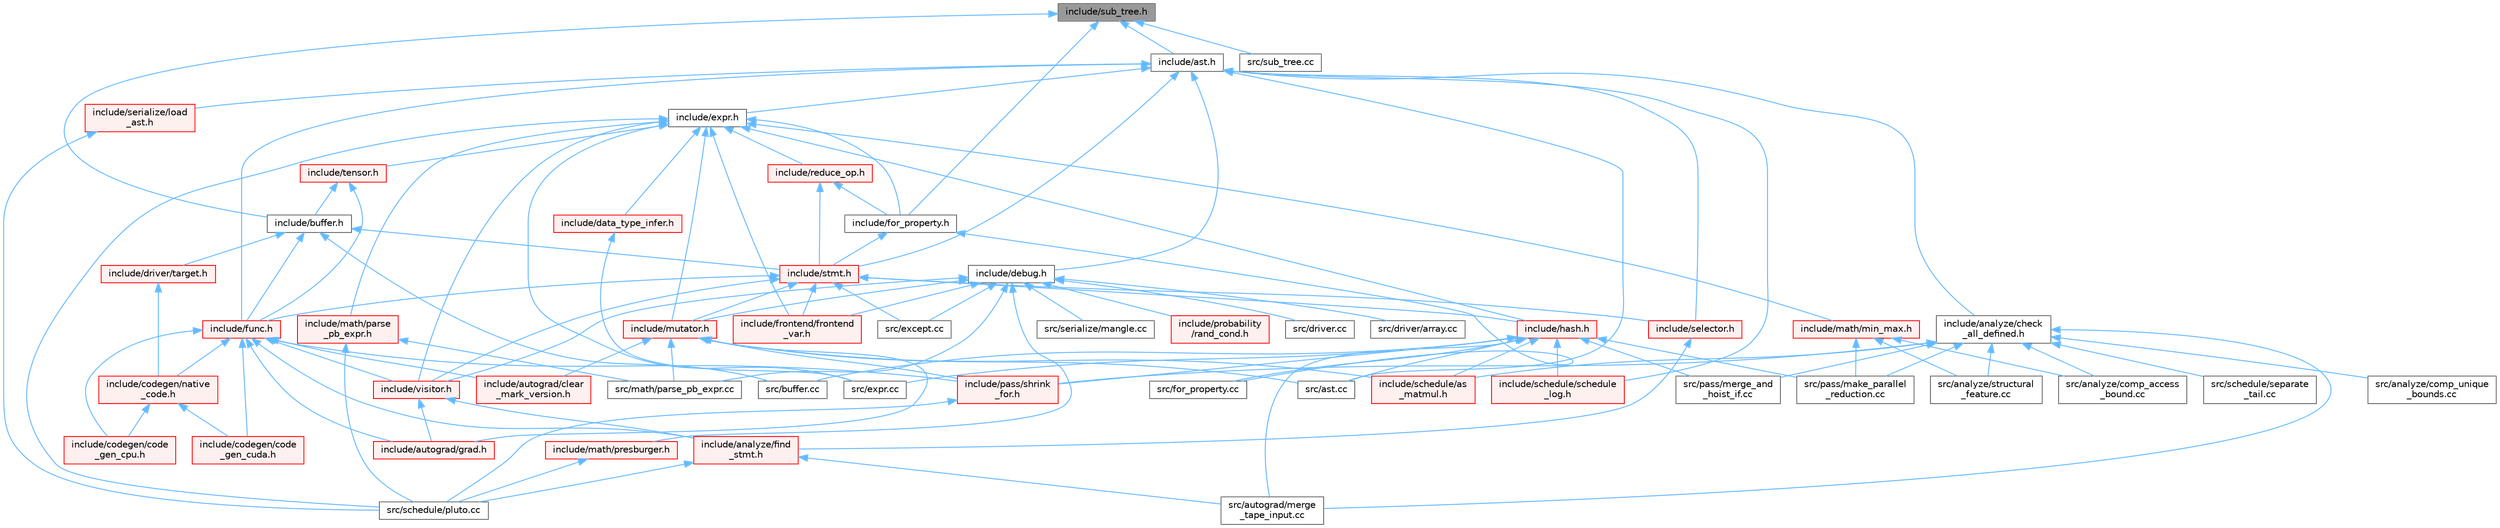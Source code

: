 digraph "include/sub_tree.h"
{
 // LATEX_PDF_SIZE
  bgcolor="transparent";
  edge [fontname=Helvetica,fontsize=10,labelfontname=Helvetica,labelfontsize=10];
  node [fontname=Helvetica,fontsize=10,shape=box,height=0.2,width=0.4];
  Node1 [label="include/sub_tree.h",height=0.2,width=0.4,color="gray40", fillcolor="grey60", style="filled", fontcolor="black",tooltip=" "];
  Node1 -> Node2 [dir="back",color="steelblue1",style="solid"];
  Node2 [label="include/ast.h",height=0.2,width=0.4,color="grey40", fillcolor="white", style="filled",URL="$ast_8h.html",tooltip=" "];
  Node2 -> Node3 [dir="back",color="steelblue1",style="solid"];
  Node3 [label="include/analyze/check\l_all_defined.h",height=0.2,width=0.4,color="grey40", fillcolor="white", style="filled",URL="$check__all__defined_8h.html",tooltip=" "];
  Node3 -> Node4 [dir="back",color="steelblue1",style="solid"];
  Node4 [label="include/pass/shrink\l_for.h",height=0.2,width=0.4,color="red", fillcolor="#FFF0F0", style="filled",URL="$shrink__for_8h.html",tooltip=" "];
  Node4 -> Node9 [dir="back",color="steelblue1",style="solid"];
  Node9 [label="src/schedule/pluto.cc",height=0.2,width=0.4,color="grey40", fillcolor="white", style="filled",URL="$pluto_8cc.html",tooltip=" "];
  Node3 -> Node10 [dir="back",color="steelblue1",style="solid"];
  Node10 [label="include/schedule/as\l_matmul.h",height=0.2,width=0.4,color="red", fillcolor="#FFF0F0", style="filled",URL="$as__matmul_8h.html",tooltip=" "];
  Node3 -> Node12 [dir="back",color="steelblue1",style="solid"];
  Node12 [label="src/analyze/comp_access\l_bound.cc",height=0.2,width=0.4,color="grey40", fillcolor="white", style="filled",URL="$comp__access__bound_8cc.html",tooltip=" "];
  Node3 -> Node13 [dir="back",color="steelblue1",style="solid"];
  Node13 [label="src/analyze/comp_unique\l_bounds.cc",height=0.2,width=0.4,color="grey40", fillcolor="white", style="filled",URL="$comp__unique__bounds_8cc.html",tooltip=" "];
  Node3 -> Node14 [dir="back",color="steelblue1",style="solid"];
  Node14 [label="src/analyze/structural\l_feature.cc",height=0.2,width=0.4,color="grey40", fillcolor="white", style="filled",URL="$structural__feature_8cc.html",tooltip=" "];
  Node3 -> Node15 [dir="back",color="steelblue1",style="solid"];
  Node15 [label="src/autograd/merge\l_tape_input.cc",height=0.2,width=0.4,color="grey40", fillcolor="white", style="filled",URL="$merge__tape__input_8cc.html",tooltip=" "];
  Node3 -> Node16 [dir="back",color="steelblue1",style="solid"];
  Node16 [label="src/pass/make_parallel\l_reduction.cc",height=0.2,width=0.4,color="grey40", fillcolor="white", style="filled",URL="$make__parallel__reduction_8cc.html",tooltip=" "];
  Node3 -> Node17 [dir="back",color="steelblue1",style="solid"];
  Node17 [label="src/pass/merge_and\l_hoist_if.cc",height=0.2,width=0.4,color="grey40", fillcolor="white", style="filled",URL="$merge__and__hoist__if_8cc.html",tooltip=" "];
  Node3 -> Node18 [dir="back",color="steelblue1",style="solid"];
  Node18 [label="src/schedule/separate\l_tail.cc",height=0.2,width=0.4,color="grey40", fillcolor="white", style="filled",URL="$separate__tail_8cc.html",tooltip=" "];
  Node2 -> Node19 [dir="back",color="steelblue1",style="solid"];
  Node19 [label="include/debug.h",height=0.2,width=0.4,color="grey40", fillcolor="white", style="filled",URL="$debug_8h.html",tooltip=" "];
  Node19 -> Node20 [dir="back",color="steelblue1",style="solid"];
  Node20 [label="include/frontend/frontend\l_var.h",height=0.2,width=0.4,color="red", fillcolor="#FFF0F0", style="filled",URL="$frontend__var_8h.html",tooltip=" "];
  Node19 -> Node24 [dir="back",color="steelblue1",style="solid"];
  Node24 [label="include/math/presburger.h",height=0.2,width=0.4,color="red", fillcolor="#FFF0F0", style="filled",URL="$presburger_8h.html",tooltip=" "];
  Node24 -> Node9 [dir="back",color="steelblue1",style="solid"];
  Node19 -> Node58 [dir="back",color="steelblue1",style="solid"];
  Node58 [label="include/mutator.h",height=0.2,width=0.4,color="red", fillcolor="#FFF0F0", style="filled",URL="$mutator_8h.html",tooltip=" "];
  Node58 -> Node61 [dir="back",color="steelblue1",style="solid"];
  Node61 [label="include/autograd/clear\l_mark_version.h",height=0.2,width=0.4,color="red", fillcolor="#FFF0F0", style="filled",URL="$clear__mark__version_8h.html",tooltip=" "];
  Node58 -> Node68 [dir="back",color="steelblue1",style="solid"];
  Node68 [label="include/autograd/grad.h",height=0.2,width=0.4,color="red", fillcolor="#FFF0F0", style="filled",URL="$grad_8h.html",tooltip=" "];
  Node58 -> Node4 [dir="back",color="steelblue1",style="solid"];
  Node58 -> Node10 [dir="back",color="steelblue1",style="solid"];
  Node58 -> Node165 [dir="back",color="steelblue1",style="solid"];
  Node165 [label="src/ast.cc",height=0.2,width=0.4,color="grey40", fillcolor="white", style="filled",URL="$ast_8cc.html",tooltip=" "];
  Node58 -> Node166 [dir="back",color="steelblue1",style="solid"];
  Node166 [label="src/math/parse_pb_expr.cc",height=0.2,width=0.4,color="grey40", fillcolor="white", style="filled",URL="$parse__pb__expr_8cc.html",tooltip=" "];
  Node19 -> Node168 [dir="back",color="steelblue1",style="solid"];
  Node168 [label="include/probability\l/rand_cond.h",height=0.2,width=0.4,color="red", fillcolor="#FFF0F0", style="filled",URL="$rand__cond_8h.html",tooltip=" "];
  Node19 -> Node173 [dir="back",color="steelblue1",style="solid"];
  Node173 [label="include/visitor.h",height=0.2,width=0.4,color="red", fillcolor="#FFF0F0", style="filled",URL="$visitor_8h.html",tooltip=" "];
  Node173 -> Node192 [dir="back",color="steelblue1",style="solid"];
  Node192 [label="include/analyze/find\l_stmt.h",height=0.2,width=0.4,color="red", fillcolor="#FFF0F0", style="filled",URL="$find__stmt_8h.html",tooltip=" "];
  Node192 -> Node15 [dir="back",color="steelblue1",style="solid"];
  Node192 -> Node9 [dir="back",color="steelblue1",style="solid"];
  Node173 -> Node68 [dir="back",color="steelblue1",style="solid"];
  Node19 -> Node215 [dir="back",color="steelblue1",style="solid"];
  Node215 [label="src/driver.cc",height=0.2,width=0.4,color="grey40", fillcolor="white", style="filled",URL="$driver_8cc.html",tooltip=" "];
  Node19 -> Node216 [dir="back",color="steelblue1",style="solid"];
  Node216 [label="src/driver/array.cc",height=0.2,width=0.4,color="grey40", fillcolor="white", style="filled",URL="$array_8cc.html",tooltip=" "];
  Node19 -> Node142 [dir="back",color="steelblue1",style="solid"];
  Node142 [label="src/except.cc",height=0.2,width=0.4,color="grey40", fillcolor="white", style="filled",URL="$except_8cc.html",tooltip=" "];
  Node19 -> Node166 [dir="back",color="steelblue1",style="solid"];
  Node19 -> Node217 [dir="back",color="steelblue1",style="solid"];
  Node217 [label="src/serialize/mangle.cc",height=0.2,width=0.4,color="grey40", fillcolor="white", style="filled",URL="$mangle_8cc.html",tooltip=" "];
  Node2 -> Node218 [dir="back",color="steelblue1",style="solid"];
  Node218 [label="include/expr.h",height=0.2,width=0.4,color="grey40", fillcolor="white", style="filled",URL="$expr_8h.html",tooltip=" "];
  Node218 -> Node219 [dir="back",color="steelblue1",style="solid"];
  Node219 [label="include/data_type_infer.h",height=0.2,width=0.4,color="red", fillcolor="#FFF0F0", style="filled",URL="$data__type__infer_8h.html",tooltip=" "];
  Node219 -> Node220 [dir="back",color="steelblue1",style="solid"];
  Node220 [label="src/expr.cc",height=0.2,width=0.4,color="grey40", fillcolor="white", style="filled",URL="$expr_8cc.html",tooltip=" "];
  Node218 -> Node221 [dir="back",color="steelblue1",style="solid"];
  Node221 [label="include/for_property.h",height=0.2,width=0.4,color="grey40", fillcolor="white", style="filled",URL="$for__property_8h.html",tooltip=" "];
  Node221 -> Node222 [dir="back",color="steelblue1",style="solid"];
  Node222 [label="include/stmt.h",height=0.2,width=0.4,color="red", fillcolor="#FFF0F0", style="filled",URL="$stmt_8h.html",tooltip=" "];
  Node222 -> Node20 [dir="back",color="steelblue1",style="solid"];
  Node222 -> Node231 [dir="back",color="steelblue1",style="solid"];
  Node231 [label="include/func.h",height=0.2,width=0.4,color="red", fillcolor="#FFF0F0", style="filled",URL="$func_8h.html",tooltip=" "];
  Node231 -> Node192 [dir="back",color="steelblue1",style="solid"];
  Node231 -> Node61 [dir="back",color="steelblue1",style="solid"];
  Node231 -> Node68 [dir="back",color="steelblue1",style="solid"];
  Node231 -> Node201 [dir="back",color="steelblue1",style="solid"];
  Node201 [label="include/codegen/code\l_gen_cpu.h",height=0.2,width=0.4,color="red", fillcolor="#FFF0F0", style="filled",URL="$code__gen__cpu_8h.html",tooltip=" "];
  Node231 -> Node203 [dir="back",color="steelblue1",style="solid"];
  Node203 [label="include/codegen/code\l_gen_cuda.h",height=0.2,width=0.4,color="red", fillcolor="#FFF0F0", style="filled",URL="$code__gen__cuda_8h.html",tooltip=" "];
  Node231 -> Node232 [dir="back",color="steelblue1",style="solid"];
  Node232 [label="include/codegen/native\l_code.h",height=0.2,width=0.4,color="red", fillcolor="#FFF0F0", style="filled",URL="$native__code_8h.html",tooltip=" "];
  Node232 -> Node201 [dir="back",color="steelblue1",style="solid"];
  Node232 -> Node203 [dir="back",color="steelblue1",style="solid"];
  Node231 -> Node4 [dir="back",color="steelblue1",style="solid"];
  Node231 -> Node173 [dir="back",color="steelblue1",style="solid"];
  Node222 -> Node237 [dir="back",color="steelblue1",style="solid"];
  Node237 [label="include/hash.h",height=0.2,width=0.4,color="red", fillcolor="#FFF0F0", style="filled",URL="$hash_8h.html",tooltip=" "];
  Node237 -> Node4 [dir="back",color="steelblue1",style="solid"];
  Node237 -> Node10 [dir="back",color="steelblue1",style="solid"];
  Node237 -> Node238 [dir="back",color="steelblue1",style="solid"];
  Node238 [label="include/schedule/schedule\l_log.h",height=0.2,width=0.4,color="red", fillcolor="#FFF0F0", style="filled",URL="$schedule__log_8h.html",tooltip=" "];
  Node237 -> Node165 [dir="back",color="steelblue1",style="solid"];
  Node237 -> Node15 [dir="back",color="steelblue1",style="solid"];
  Node237 -> Node240 [dir="back",color="steelblue1",style="solid"];
  Node240 [label="src/buffer.cc",height=0.2,width=0.4,color="grey40", fillcolor="white", style="filled",URL="$buffer_8cc.html",tooltip=" "];
  Node237 -> Node220 [dir="back",color="steelblue1",style="solid"];
  Node237 -> Node241 [dir="back",color="steelblue1",style="solid"];
  Node241 [label="src/for_property.cc",height=0.2,width=0.4,color="grey40", fillcolor="white", style="filled",URL="$for__property_8cc.html",tooltip=" "];
  Node237 -> Node16 [dir="back",color="steelblue1",style="solid"];
  Node237 -> Node17 [dir="back",color="steelblue1",style="solid"];
  Node222 -> Node58 [dir="back",color="steelblue1",style="solid"];
  Node222 -> Node251 [dir="back",color="steelblue1",style="solid"];
  Node251 [label="include/selector.h",height=0.2,width=0.4,color="red", fillcolor="#FFF0F0", style="filled",URL="$selector_8h.html",tooltip=" "];
  Node251 -> Node192 [dir="back",color="steelblue1",style="solid"];
  Node222 -> Node173 [dir="back",color="steelblue1",style="solid"];
  Node222 -> Node142 [dir="back",color="steelblue1",style="solid"];
  Node221 -> Node241 [dir="back",color="steelblue1",style="solid"];
  Node218 -> Node20 [dir="back",color="steelblue1",style="solid"];
  Node218 -> Node237 [dir="back",color="steelblue1",style="solid"];
  Node218 -> Node253 [dir="back",color="steelblue1",style="solid"];
  Node253 [label="include/math/min_max.h",height=0.2,width=0.4,color="red", fillcolor="#FFF0F0", style="filled",URL="$min__max_8h.html",tooltip=" "];
  Node253 -> Node12 [dir="back",color="steelblue1",style="solid"];
  Node253 -> Node14 [dir="back",color="steelblue1",style="solid"];
  Node253 -> Node16 [dir="back",color="steelblue1",style="solid"];
  Node218 -> Node254 [dir="back",color="steelblue1",style="solid"];
  Node254 [label="include/math/parse\l_pb_expr.h",height=0.2,width=0.4,color="red", fillcolor="#FFF0F0", style="filled",URL="$parse__pb__expr_8h.html",tooltip=" "];
  Node254 -> Node166 [dir="back",color="steelblue1",style="solid"];
  Node254 -> Node9 [dir="back",color="steelblue1",style="solid"];
  Node218 -> Node58 [dir="back",color="steelblue1",style="solid"];
  Node218 -> Node255 [dir="back",color="steelblue1",style="solid"];
  Node255 [label="include/reduce_op.h",height=0.2,width=0.4,color="red", fillcolor="#FFF0F0", style="filled",URL="$reduce__op_8h.html",tooltip=" "];
  Node255 -> Node221 [dir="back",color="steelblue1",style="solid"];
  Node255 -> Node222 [dir="back",color="steelblue1",style="solid"];
  Node218 -> Node257 [dir="back",color="steelblue1",style="solid"];
  Node257 [label="include/tensor.h",height=0.2,width=0.4,color="red", fillcolor="#FFF0F0", style="filled",URL="$tensor_8h.html",tooltip=" "];
  Node257 -> Node258 [dir="back",color="steelblue1",style="solid"];
  Node258 [label="include/buffer.h",height=0.2,width=0.4,color="grey40", fillcolor="white", style="filled",URL="$buffer_8h.html",tooltip=" "];
  Node258 -> Node259 [dir="back",color="steelblue1",style="solid"];
  Node259 [label="include/driver/target.h",height=0.2,width=0.4,color="red", fillcolor="#FFF0F0", style="filled",URL="$target_8h.html",tooltip=" "];
  Node259 -> Node232 [dir="back",color="steelblue1",style="solid"];
  Node258 -> Node231 [dir="back",color="steelblue1",style="solid"];
  Node258 -> Node222 [dir="back",color="steelblue1",style="solid"];
  Node258 -> Node240 [dir="back",color="steelblue1",style="solid"];
  Node257 -> Node231 [dir="back",color="steelblue1",style="solid"];
  Node218 -> Node173 [dir="back",color="steelblue1",style="solid"];
  Node218 -> Node220 [dir="back",color="steelblue1",style="solid"];
  Node218 -> Node9 [dir="back",color="steelblue1",style="solid"];
  Node2 -> Node231 [dir="back",color="steelblue1",style="solid"];
  Node2 -> Node238 [dir="back",color="steelblue1",style="solid"];
  Node2 -> Node251 [dir="back",color="steelblue1",style="solid"];
  Node2 -> Node269 [dir="back",color="steelblue1",style="solid"];
  Node269 [label="include/serialize/load\l_ast.h",height=0.2,width=0.4,color="red", fillcolor="#FFF0F0", style="filled",URL="$load__ast_8h.html",tooltip=" "];
  Node269 -> Node9 [dir="back",color="steelblue1",style="solid"];
  Node2 -> Node222 [dir="back",color="steelblue1",style="solid"];
  Node2 -> Node165 [dir="back",color="steelblue1",style="solid"];
  Node1 -> Node258 [dir="back",color="steelblue1",style="solid"];
  Node1 -> Node221 [dir="back",color="steelblue1",style="solid"];
  Node1 -> Node271 [dir="back",color="steelblue1",style="solid"];
  Node271 [label="src/sub_tree.cc",height=0.2,width=0.4,color="grey40", fillcolor="white", style="filled",URL="$sub__tree_8cc.html",tooltip=" "];
}
